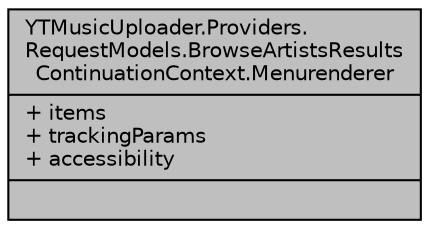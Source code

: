 digraph "YTMusicUploader.Providers.RequestModels.BrowseArtistsResultsContinuationContext.Menurenderer"
{
 // LATEX_PDF_SIZE
  edge [fontname="Helvetica",fontsize="10",labelfontname="Helvetica",labelfontsize="10"];
  node [fontname="Helvetica",fontsize="10",shape=record];
  Node1 [label="{YTMusicUploader.Providers.\lRequestModels.BrowseArtistsResults\lContinuationContext.Menurenderer\n|+ items\l+ trackingParams\l+ accessibility\l|}",height=0.2,width=0.4,color="black", fillcolor="grey75", style="filled", fontcolor="black",tooltip=" "];
}

